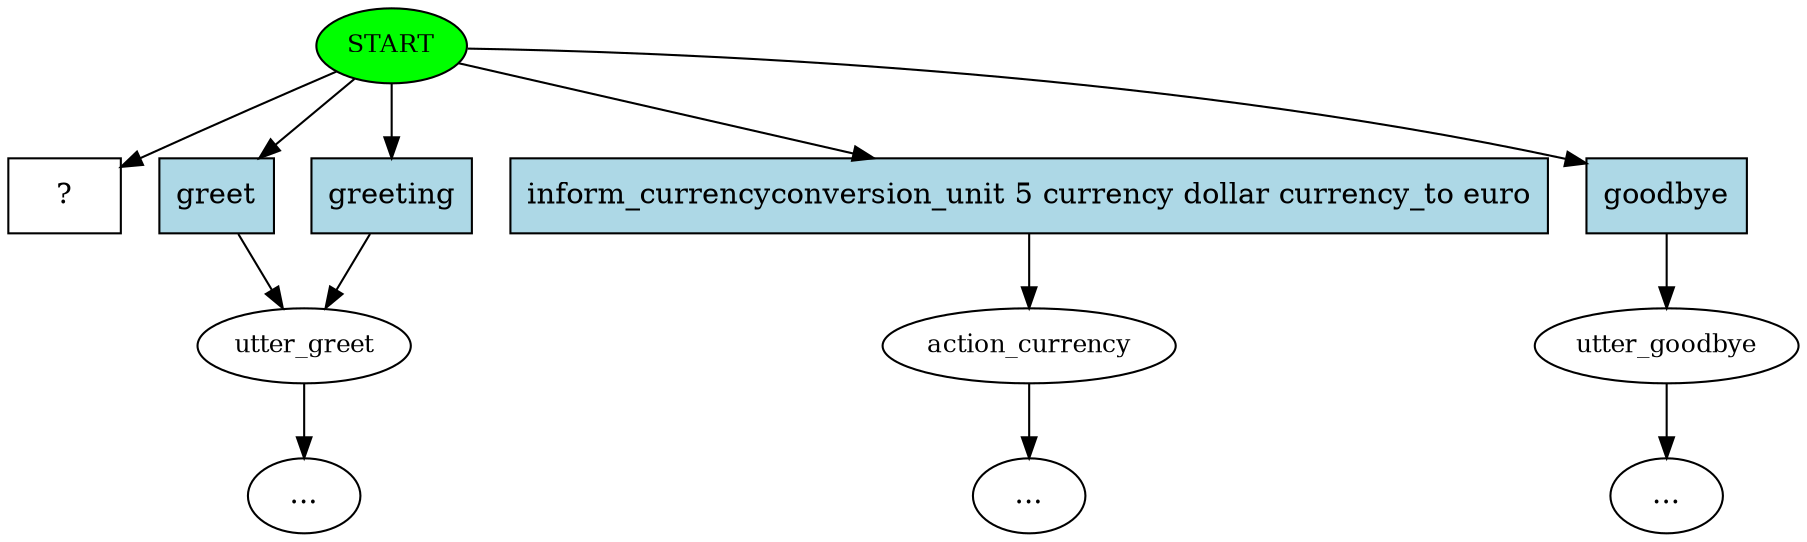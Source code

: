 digraph  {
0 [class="start active", fillcolor=green, fontsize=12, label=START, style=filled];
1 [class="", fontsize=12, label=utter_greet];
2 [class="", fontsize=12, label=action_currency];
3 [class="", fontsize=12, label=utter_goodbye];
"-5" [class=ellipsis, label="..."];
"-6" [class=ellipsis, label="..."];
"-7" [class=ellipsis, label="..."];
6 [class="intent dashed active", label="  ?  ", shape=rect];
7 [class=intent, fillcolor=lightblue, label=greet, shape=rect, style=filled];
8 [class=intent, fillcolor=lightblue, label=greeting, shape=rect, style=filled];
9 [class=intent, fillcolor=lightblue, label="inform_currencyconversion_unit 5 currency dollar currency_to euro", shape=rect, style=filled];
10 [class=intent, fillcolor=lightblue, label=goodbye, shape=rect, style=filled];
0 -> 6  [class=active, key=NONE, label=""];
0 -> 7  [class="", key=0];
0 -> 8  [class="", key=0];
0 -> 9  [class="", key=0];
0 -> 10  [class="", key=0];
1 -> "-7"  [class="", key=NONE, label=""];
2 -> "-6"  [class="", key=NONE, label=""];
3 -> "-5"  [class="", key=NONE, label=""];
7 -> 1  [class="", key=0];
8 -> 1  [class="", key=0];
9 -> 2  [class="", key=0];
10 -> 3  [class="", key=0];
}

